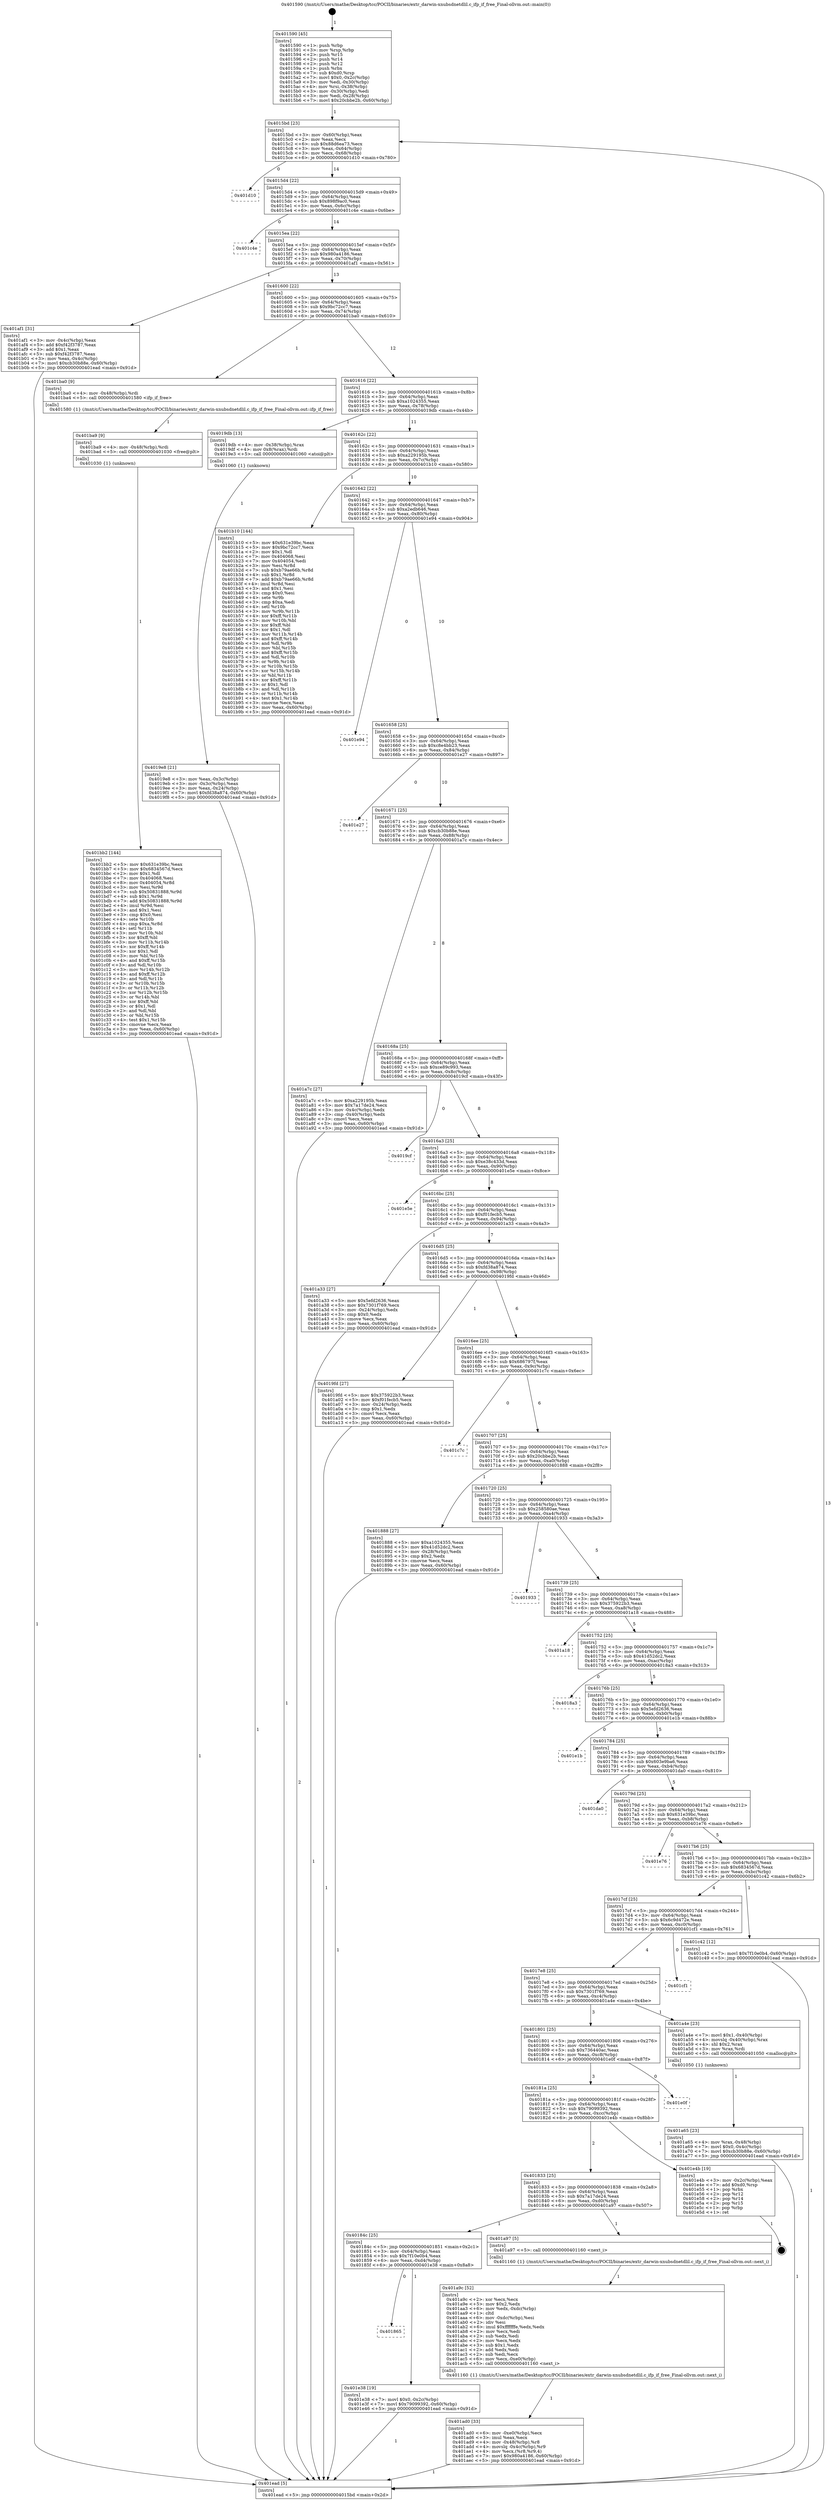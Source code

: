 digraph "0x401590" {
  label = "0x401590 (/mnt/c/Users/mathe/Desktop/tcc/POCII/binaries/extr_darwin-xnubsdnetdlil.c_ifp_if_free_Final-ollvm.out::main(0))"
  labelloc = "t"
  node[shape=record]

  Entry [label="",width=0.3,height=0.3,shape=circle,fillcolor=black,style=filled]
  "0x4015bd" [label="{
     0x4015bd [23]\l
     | [instrs]\l
     &nbsp;&nbsp;0x4015bd \<+3\>: mov -0x60(%rbp),%eax\l
     &nbsp;&nbsp;0x4015c0 \<+2\>: mov %eax,%ecx\l
     &nbsp;&nbsp;0x4015c2 \<+6\>: sub $0x88d6ea73,%ecx\l
     &nbsp;&nbsp;0x4015c8 \<+3\>: mov %eax,-0x64(%rbp)\l
     &nbsp;&nbsp;0x4015cb \<+3\>: mov %ecx,-0x68(%rbp)\l
     &nbsp;&nbsp;0x4015ce \<+6\>: je 0000000000401d10 \<main+0x780\>\l
  }"]
  "0x401d10" [label="{
     0x401d10\l
  }", style=dashed]
  "0x4015d4" [label="{
     0x4015d4 [22]\l
     | [instrs]\l
     &nbsp;&nbsp;0x4015d4 \<+5\>: jmp 00000000004015d9 \<main+0x49\>\l
     &nbsp;&nbsp;0x4015d9 \<+3\>: mov -0x64(%rbp),%eax\l
     &nbsp;&nbsp;0x4015dc \<+5\>: sub $0x898f9ac0,%eax\l
     &nbsp;&nbsp;0x4015e1 \<+3\>: mov %eax,-0x6c(%rbp)\l
     &nbsp;&nbsp;0x4015e4 \<+6\>: je 0000000000401c4e \<main+0x6be\>\l
  }"]
  Exit [label="",width=0.3,height=0.3,shape=circle,fillcolor=black,style=filled,peripheries=2]
  "0x401c4e" [label="{
     0x401c4e\l
  }", style=dashed]
  "0x4015ea" [label="{
     0x4015ea [22]\l
     | [instrs]\l
     &nbsp;&nbsp;0x4015ea \<+5\>: jmp 00000000004015ef \<main+0x5f\>\l
     &nbsp;&nbsp;0x4015ef \<+3\>: mov -0x64(%rbp),%eax\l
     &nbsp;&nbsp;0x4015f2 \<+5\>: sub $0x980a4186,%eax\l
     &nbsp;&nbsp;0x4015f7 \<+3\>: mov %eax,-0x70(%rbp)\l
     &nbsp;&nbsp;0x4015fa \<+6\>: je 0000000000401af1 \<main+0x561\>\l
  }"]
  "0x401865" [label="{
     0x401865\l
  }", style=dashed]
  "0x401af1" [label="{
     0x401af1 [31]\l
     | [instrs]\l
     &nbsp;&nbsp;0x401af1 \<+3\>: mov -0x4c(%rbp),%eax\l
     &nbsp;&nbsp;0x401af4 \<+5\>: add $0xf42f3787,%eax\l
     &nbsp;&nbsp;0x401af9 \<+3\>: add $0x1,%eax\l
     &nbsp;&nbsp;0x401afc \<+5\>: sub $0xf42f3787,%eax\l
     &nbsp;&nbsp;0x401b01 \<+3\>: mov %eax,-0x4c(%rbp)\l
     &nbsp;&nbsp;0x401b04 \<+7\>: movl $0xcb30b88e,-0x60(%rbp)\l
     &nbsp;&nbsp;0x401b0b \<+5\>: jmp 0000000000401ead \<main+0x91d\>\l
  }"]
  "0x401600" [label="{
     0x401600 [22]\l
     | [instrs]\l
     &nbsp;&nbsp;0x401600 \<+5\>: jmp 0000000000401605 \<main+0x75\>\l
     &nbsp;&nbsp;0x401605 \<+3\>: mov -0x64(%rbp),%eax\l
     &nbsp;&nbsp;0x401608 \<+5\>: sub $0x9bc72cc7,%eax\l
     &nbsp;&nbsp;0x40160d \<+3\>: mov %eax,-0x74(%rbp)\l
     &nbsp;&nbsp;0x401610 \<+6\>: je 0000000000401ba0 \<main+0x610\>\l
  }"]
  "0x401e38" [label="{
     0x401e38 [19]\l
     | [instrs]\l
     &nbsp;&nbsp;0x401e38 \<+7\>: movl $0x0,-0x2c(%rbp)\l
     &nbsp;&nbsp;0x401e3f \<+7\>: movl $0x79099392,-0x60(%rbp)\l
     &nbsp;&nbsp;0x401e46 \<+5\>: jmp 0000000000401ead \<main+0x91d\>\l
  }"]
  "0x401ba0" [label="{
     0x401ba0 [9]\l
     | [instrs]\l
     &nbsp;&nbsp;0x401ba0 \<+4\>: mov -0x48(%rbp),%rdi\l
     &nbsp;&nbsp;0x401ba4 \<+5\>: call 0000000000401580 \<ifp_if_free\>\l
     | [calls]\l
     &nbsp;&nbsp;0x401580 \{1\} (/mnt/c/Users/mathe/Desktop/tcc/POCII/binaries/extr_darwin-xnubsdnetdlil.c_ifp_if_free_Final-ollvm.out::ifp_if_free)\l
  }"]
  "0x401616" [label="{
     0x401616 [22]\l
     | [instrs]\l
     &nbsp;&nbsp;0x401616 \<+5\>: jmp 000000000040161b \<main+0x8b\>\l
     &nbsp;&nbsp;0x40161b \<+3\>: mov -0x64(%rbp),%eax\l
     &nbsp;&nbsp;0x40161e \<+5\>: sub $0xa1024355,%eax\l
     &nbsp;&nbsp;0x401623 \<+3\>: mov %eax,-0x78(%rbp)\l
     &nbsp;&nbsp;0x401626 \<+6\>: je 00000000004019db \<main+0x44b\>\l
  }"]
  "0x401bb2" [label="{
     0x401bb2 [144]\l
     | [instrs]\l
     &nbsp;&nbsp;0x401bb2 \<+5\>: mov $0x631e39bc,%eax\l
     &nbsp;&nbsp;0x401bb7 \<+5\>: mov $0x6834567d,%ecx\l
     &nbsp;&nbsp;0x401bbc \<+2\>: mov $0x1,%dl\l
     &nbsp;&nbsp;0x401bbe \<+7\>: mov 0x404068,%esi\l
     &nbsp;&nbsp;0x401bc5 \<+8\>: mov 0x404054,%r8d\l
     &nbsp;&nbsp;0x401bcd \<+3\>: mov %esi,%r9d\l
     &nbsp;&nbsp;0x401bd0 \<+7\>: sub $0x50831888,%r9d\l
     &nbsp;&nbsp;0x401bd7 \<+4\>: sub $0x1,%r9d\l
     &nbsp;&nbsp;0x401bdb \<+7\>: add $0x50831888,%r9d\l
     &nbsp;&nbsp;0x401be2 \<+4\>: imul %r9d,%esi\l
     &nbsp;&nbsp;0x401be6 \<+3\>: and $0x1,%esi\l
     &nbsp;&nbsp;0x401be9 \<+3\>: cmp $0x0,%esi\l
     &nbsp;&nbsp;0x401bec \<+4\>: sete %r10b\l
     &nbsp;&nbsp;0x401bf0 \<+4\>: cmp $0xa,%r8d\l
     &nbsp;&nbsp;0x401bf4 \<+4\>: setl %r11b\l
     &nbsp;&nbsp;0x401bf8 \<+3\>: mov %r10b,%bl\l
     &nbsp;&nbsp;0x401bfb \<+3\>: xor $0xff,%bl\l
     &nbsp;&nbsp;0x401bfe \<+3\>: mov %r11b,%r14b\l
     &nbsp;&nbsp;0x401c01 \<+4\>: xor $0xff,%r14b\l
     &nbsp;&nbsp;0x401c05 \<+3\>: xor $0x1,%dl\l
     &nbsp;&nbsp;0x401c08 \<+3\>: mov %bl,%r15b\l
     &nbsp;&nbsp;0x401c0b \<+4\>: and $0xff,%r15b\l
     &nbsp;&nbsp;0x401c0f \<+3\>: and %dl,%r10b\l
     &nbsp;&nbsp;0x401c12 \<+3\>: mov %r14b,%r12b\l
     &nbsp;&nbsp;0x401c15 \<+4\>: and $0xff,%r12b\l
     &nbsp;&nbsp;0x401c19 \<+3\>: and %dl,%r11b\l
     &nbsp;&nbsp;0x401c1c \<+3\>: or %r10b,%r15b\l
     &nbsp;&nbsp;0x401c1f \<+3\>: or %r11b,%r12b\l
     &nbsp;&nbsp;0x401c22 \<+3\>: xor %r12b,%r15b\l
     &nbsp;&nbsp;0x401c25 \<+3\>: or %r14b,%bl\l
     &nbsp;&nbsp;0x401c28 \<+3\>: xor $0xff,%bl\l
     &nbsp;&nbsp;0x401c2b \<+3\>: or $0x1,%dl\l
     &nbsp;&nbsp;0x401c2e \<+2\>: and %dl,%bl\l
     &nbsp;&nbsp;0x401c30 \<+3\>: or %bl,%r15b\l
     &nbsp;&nbsp;0x401c33 \<+4\>: test $0x1,%r15b\l
     &nbsp;&nbsp;0x401c37 \<+3\>: cmovne %ecx,%eax\l
     &nbsp;&nbsp;0x401c3a \<+3\>: mov %eax,-0x60(%rbp)\l
     &nbsp;&nbsp;0x401c3d \<+5\>: jmp 0000000000401ead \<main+0x91d\>\l
  }"]
  "0x4019db" [label="{
     0x4019db [13]\l
     | [instrs]\l
     &nbsp;&nbsp;0x4019db \<+4\>: mov -0x38(%rbp),%rax\l
     &nbsp;&nbsp;0x4019df \<+4\>: mov 0x8(%rax),%rdi\l
     &nbsp;&nbsp;0x4019e3 \<+5\>: call 0000000000401060 \<atoi@plt\>\l
     | [calls]\l
     &nbsp;&nbsp;0x401060 \{1\} (unknown)\l
  }"]
  "0x40162c" [label="{
     0x40162c [22]\l
     | [instrs]\l
     &nbsp;&nbsp;0x40162c \<+5\>: jmp 0000000000401631 \<main+0xa1\>\l
     &nbsp;&nbsp;0x401631 \<+3\>: mov -0x64(%rbp),%eax\l
     &nbsp;&nbsp;0x401634 \<+5\>: sub $0xa229195b,%eax\l
     &nbsp;&nbsp;0x401639 \<+3\>: mov %eax,-0x7c(%rbp)\l
     &nbsp;&nbsp;0x40163c \<+6\>: je 0000000000401b10 \<main+0x580\>\l
  }"]
  "0x401ba9" [label="{
     0x401ba9 [9]\l
     | [instrs]\l
     &nbsp;&nbsp;0x401ba9 \<+4\>: mov -0x48(%rbp),%rdi\l
     &nbsp;&nbsp;0x401bad \<+5\>: call 0000000000401030 \<free@plt\>\l
     | [calls]\l
     &nbsp;&nbsp;0x401030 \{1\} (unknown)\l
  }"]
  "0x401b10" [label="{
     0x401b10 [144]\l
     | [instrs]\l
     &nbsp;&nbsp;0x401b10 \<+5\>: mov $0x631e39bc,%eax\l
     &nbsp;&nbsp;0x401b15 \<+5\>: mov $0x9bc72cc7,%ecx\l
     &nbsp;&nbsp;0x401b1a \<+2\>: mov $0x1,%dl\l
     &nbsp;&nbsp;0x401b1c \<+7\>: mov 0x404068,%esi\l
     &nbsp;&nbsp;0x401b23 \<+7\>: mov 0x404054,%edi\l
     &nbsp;&nbsp;0x401b2a \<+3\>: mov %esi,%r8d\l
     &nbsp;&nbsp;0x401b2d \<+7\>: sub $0xb79ae66b,%r8d\l
     &nbsp;&nbsp;0x401b34 \<+4\>: sub $0x1,%r8d\l
     &nbsp;&nbsp;0x401b38 \<+7\>: add $0xb79ae66b,%r8d\l
     &nbsp;&nbsp;0x401b3f \<+4\>: imul %r8d,%esi\l
     &nbsp;&nbsp;0x401b43 \<+3\>: and $0x1,%esi\l
     &nbsp;&nbsp;0x401b46 \<+3\>: cmp $0x0,%esi\l
     &nbsp;&nbsp;0x401b49 \<+4\>: sete %r9b\l
     &nbsp;&nbsp;0x401b4d \<+3\>: cmp $0xa,%edi\l
     &nbsp;&nbsp;0x401b50 \<+4\>: setl %r10b\l
     &nbsp;&nbsp;0x401b54 \<+3\>: mov %r9b,%r11b\l
     &nbsp;&nbsp;0x401b57 \<+4\>: xor $0xff,%r11b\l
     &nbsp;&nbsp;0x401b5b \<+3\>: mov %r10b,%bl\l
     &nbsp;&nbsp;0x401b5e \<+3\>: xor $0xff,%bl\l
     &nbsp;&nbsp;0x401b61 \<+3\>: xor $0x1,%dl\l
     &nbsp;&nbsp;0x401b64 \<+3\>: mov %r11b,%r14b\l
     &nbsp;&nbsp;0x401b67 \<+4\>: and $0xff,%r14b\l
     &nbsp;&nbsp;0x401b6b \<+3\>: and %dl,%r9b\l
     &nbsp;&nbsp;0x401b6e \<+3\>: mov %bl,%r15b\l
     &nbsp;&nbsp;0x401b71 \<+4\>: and $0xff,%r15b\l
     &nbsp;&nbsp;0x401b75 \<+3\>: and %dl,%r10b\l
     &nbsp;&nbsp;0x401b78 \<+3\>: or %r9b,%r14b\l
     &nbsp;&nbsp;0x401b7b \<+3\>: or %r10b,%r15b\l
     &nbsp;&nbsp;0x401b7e \<+3\>: xor %r15b,%r14b\l
     &nbsp;&nbsp;0x401b81 \<+3\>: or %bl,%r11b\l
     &nbsp;&nbsp;0x401b84 \<+4\>: xor $0xff,%r11b\l
     &nbsp;&nbsp;0x401b88 \<+3\>: or $0x1,%dl\l
     &nbsp;&nbsp;0x401b8b \<+3\>: and %dl,%r11b\l
     &nbsp;&nbsp;0x401b8e \<+3\>: or %r11b,%r14b\l
     &nbsp;&nbsp;0x401b91 \<+4\>: test $0x1,%r14b\l
     &nbsp;&nbsp;0x401b95 \<+3\>: cmovne %ecx,%eax\l
     &nbsp;&nbsp;0x401b98 \<+3\>: mov %eax,-0x60(%rbp)\l
     &nbsp;&nbsp;0x401b9b \<+5\>: jmp 0000000000401ead \<main+0x91d\>\l
  }"]
  "0x401642" [label="{
     0x401642 [22]\l
     | [instrs]\l
     &nbsp;&nbsp;0x401642 \<+5\>: jmp 0000000000401647 \<main+0xb7\>\l
     &nbsp;&nbsp;0x401647 \<+3\>: mov -0x64(%rbp),%eax\l
     &nbsp;&nbsp;0x40164a \<+5\>: sub $0xa2edb646,%eax\l
     &nbsp;&nbsp;0x40164f \<+3\>: mov %eax,-0x80(%rbp)\l
     &nbsp;&nbsp;0x401652 \<+6\>: je 0000000000401e94 \<main+0x904\>\l
  }"]
  "0x401ad0" [label="{
     0x401ad0 [33]\l
     | [instrs]\l
     &nbsp;&nbsp;0x401ad0 \<+6\>: mov -0xe0(%rbp),%ecx\l
     &nbsp;&nbsp;0x401ad6 \<+3\>: imul %eax,%ecx\l
     &nbsp;&nbsp;0x401ad9 \<+4\>: mov -0x48(%rbp),%r8\l
     &nbsp;&nbsp;0x401add \<+4\>: movslq -0x4c(%rbp),%r9\l
     &nbsp;&nbsp;0x401ae1 \<+4\>: mov %ecx,(%r8,%r9,4)\l
     &nbsp;&nbsp;0x401ae5 \<+7\>: movl $0x980a4186,-0x60(%rbp)\l
     &nbsp;&nbsp;0x401aec \<+5\>: jmp 0000000000401ead \<main+0x91d\>\l
  }"]
  "0x401e94" [label="{
     0x401e94\l
  }", style=dashed]
  "0x401658" [label="{
     0x401658 [25]\l
     | [instrs]\l
     &nbsp;&nbsp;0x401658 \<+5\>: jmp 000000000040165d \<main+0xcd\>\l
     &nbsp;&nbsp;0x40165d \<+3\>: mov -0x64(%rbp),%eax\l
     &nbsp;&nbsp;0x401660 \<+5\>: sub $0xc8e4bb23,%eax\l
     &nbsp;&nbsp;0x401665 \<+6\>: mov %eax,-0x84(%rbp)\l
     &nbsp;&nbsp;0x40166b \<+6\>: je 0000000000401e27 \<main+0x897\>\l
  }"]
  "0x401a9c" [label="{
     0x401a9c [52]\l
     | [instrs]\l
     &nbsp;&nbsp;0x401a9c \<+2\>: xor %ecx,%ecx\l
     &nbsp;&nbsp;0x401a9e \<+5\>: mov $0x2,%edx\l
     &nbsp;&nbsp;0x401aa3 \<+6\>: mov %edx,-0xdc(%rbp)\l
     &nbsp;&nbsp;0x401aa9 \<+1\>: cltd\l
     &nbsp;&nbsp;0x401aaa \<+6\>: mov -0xdc(%rbp),%esi\l
     &nbsp;&nbsp;0x401ab0 \<+2\>: idiv %esi\l
     &nbsp;&nbsp;0x401ab2 \<+6\>: imul $0xfffffffe,%edx,%edx\l
     &nbsp;&nbsp;0x401ab8 \<+2\>: mov %ecx,%edi\l
     &nbsp;&nbsp;0x401aba \<+2\>: sub %edx,%edi\l
     &nbsp;&nbsp;0x401abc \<+2\>: mov %ecx,%edx\l
     &nbsp;&nbsp;0x401abe \<+3\>: sub $0x1,%edx\l
     &nbsp;&nbsp;0x401ac1 \<+2\>: add %edx,%edi\l
     &nbsp;&nbsp;0x401ac3 \<+2\>: sub %edi,%ecx\l
     &nbsp;&nbsp;0x401ac5 \<+6\>: mov %ecx,-0xe0(%rbp)\l
     &nbsp;&nbsp;0x401acb \<+5\>: call 0000000000401160 \<next_i\>\l
     | [calls]\l
     &nbsp;&nbsp;0x401160 \{1\} (/mnt/c/Users/mathe/Desktop/tcc/POCII/binaries/extr_darwin-xnubsdnetdlil.c_ifp_if_free_Final-ollvm.out::next_i)\l
  }"]
  "0x401e27" [label="{
     0x401e27\l
  }", style=dashed]
  "0x401671" [label="{
     0x401671 [25]\l
     | [instrs]\l
     &nbsp;&nbsp;0x401671 \<+5\>: jmp 0000000000401676 \<main+0xe6\>\l
     &nbsp;&nbsp;0x401676 \<+3\>: mov -0x64(%rbp),%eax\l
     &nbsp;&nbsp;0x401679 \<+5\>: sub $0xcb30b88e,%eax\l
     &nbsp;&nbsp;0x40167e \<+6\>: mov %eax,-0x88(%rbp)\l
     &nbsp;&nbsp;0x401684 \<+6\>: je 0000000000401a7c \<main+0x4ec\>\l
  }"]
  "0x40184c" [label="{
     0x40184c [25]\l
     | [instrs]\l
     &nbsp;&nbsp;0x40184c \<+5\>: jmp 0000000000401851 \<main+0x2c1\>\l
     &nbsp;&nbsp;0x401851 \<+3\>: mov -0x64(%rbp),%eax\l
     &nbsp;&nbsp;0x401854 \<+5\>: sub $0x7f10e0b4,%eax\l
     &nbsp;&nbsp;0x401859 \<+6\>: mov %eax,-0xd4(%rbp)\l
     &nbsp;&nbsp;0x40185f \<+6\>: je 0000000000401e38 \<main+0x8a8\>\l
  }"]
  "0x401a7c" [label="{
     0x401a7c [27]\l
     | [instrs]\l
     &nbsp;&nbsp;0x401a7c \<+5\>: mov $0xa229195b,%eax\l
     &nbsp;&nbsp;0x401a81 \<+5\>: mov $0x7a17de24,%ecx\l
     &nbsp;&nbsp;0x401a86 \<+3\>: mov -0x4c(%rbp),%edx\l
     &nbsp;&nbsp;0x401a89 \<+3\>: cmp -0x40(%rbp),%edx\l
     &nbsp;&nbsp;0x401a8c \<+3\>: cmovl %ecx,%eax\l
     &nbsp;&nbsp;0x401a8f \<+3\>: mov %eax,-0x60(%rbp)\l
     &nbsp;&nbsp;0x401a92 \<+5\>: jmp 0000000000401ead \<main+0x91d\>\l
  }"]
  "0x40168a" [label="{
     0x40168a [25]\l
     | [instrs]\l
     &nbsp;&nbsp;0x40168a \<+5\>: jmp 000000000040168f \<main+0xff\>\l
     &nbsp;&nbsp;0x40168f \<+3\>: mov -0x64(%rbp),%eax\l
     &nbsp;&nbsp;0x401692 \<+5\>: sub $0xce89c993,%eax\l
     &nbsp;&nbsp;0x401697 \<+6\>: mov %eax,-0x8c(%rbp)\l
     &nbsp;&nbsp;0x40169d \<+6\>: je 00000000004019cf \<main+0x43f\>\l
  }"]
  "0x401a97" [label="{
     0x401a97 [5]\l
     | [instrs]\l
     &nbsp;&nbsp;0x401a97 \<+5\>: call 0000000000401160 \<next_i\>\l
     | [calls]\l
     &nbsp;&nbsp;0x401160 \{1\} (/mnt/c/Users/mathe/Desktop/tcc/POCII/binaries/extr_darwin-xnubsdnetdlil.c_ifp_if_free_Final-ollvm.out::next_i)\l
  }"]
  "0x4019cf" [label="{
     0x4019cf\l
  }", style=dashed]
  "0x4016a3" [label="{
     0x4016a3 [25]\l
     | [instrs]\l
     &nbsp;&nbsp;0x4016a3 \<+5\>: jmp 00000000004016a8 \<main+0x118\>\l
     &nbsp;&nbsp;0x4016a8 \<+3\>: mov -0x64(%rbp),%eax\l
     &nbsp;&nbsp;0x4016ab \<+5\>: sub $0xe38c433d,%eax\l
     &nbsp;&nbsp;0x4016b0 \<+6\>: mov %eax,-0x90(%rbp)\l
     &nbsp;&nbsp;0x4016b6 \<+6\>: je 0000000000401e5e \<main+0x8ce\>\l
  }"]
  "0x401833" [label="{
     0x401833 [25]\l
     | [instrs]\l
     &nbsp;&nbsp;0x401833 \<+5\>: jmp 0000000000401838 \<main+0x2a8\>\l
     &nbsp;&nbsp;0x401838 \<+3\>: mov -0x64(%rbp),%eax\l
     &nbsp;&nbsp;0x40183b \<+5\>: sub $0x7a17de24,%eax\l
     &nbsp;&nbsp;0x401840 \<+6\>: mov %eax,-0xd0(%rbp)\l
     &nbsp;&nbsp;0x401846 \<+6\>: je 0000000000401a97 \<main+0x507\>\l
  }"]
  "0x401e5e" [label="{
     0x401e5e\l
  }", style=dashed]
  "0x4016bc" [label="{
     0x4016bc [25]\l
     | [instrs]\l
     &nbsp;&nbsp;0x4016bc \<+5\>: jmp 00000000004016c1 \<main+0x131\>\l
     &nbsp;&nbsp;0x4016c1 \<+3\>: mov -0x64(%rbp),%eax\l
     &nbsp;&nbsp;0x4016c4 \<+5\>: sub $0xf01fecb5,%eax\l
     &nbsp;&nbsp;0x4016c9 \<+6\>: mov %eax,-0x94(%rbp)\l
     &nbsp;&nbsp;0x4016cf \<+6\>: je 0000000000401a33 \<main+0x4a3\>\l
  }"]
  "0x401e4b" [label="{
     0x401e4b [19]\l
     | [instrs]\l
     &nbsp;&nbsp;0x401e4b \<+3\>: mov -0x2c(%rbp),%eax\l
     &nbsp;&nbsp;0x401e4e \<+7\>: add $0xd0,%rsp\l
     &nbsp;&nbsp;0x401e55 \<+1\>: pop %rbx\l
     &nbsp;&nbsp;0x401e56 \<+2\>: pop %r12\l
     &nbsp;&nbsp;0x401e58 \<+2\>: pop %r14\l
     &nbsp;&nbsp;0x401e5a \<+2\>: pop %r15\l
     &nbsp;&nbsp;0x401e5c \<+1\>: pop %rbp\l
     &nbsp;&nbsp;0x401e5d \<+1\>: ret\l
  }"]
  "0x401a33" [label="{
     0x401a33 [27]\l
     | [instrs]\l
     &nbsp;&nbsp;0x401a33 \<+5\>: mov $0x5efd2636,%eax\l
     &nbsp;&nbsp;0x401a38 \<+5\>: mov $0x7301f769,%ecx\l
     &nbsp;&nbsp;0x401a3d \<+3\>: mov -0x24(%rbp),%edx\l
     &nbsp;&nbsp;0x401a40 \<+3\>: cmp $0x0,%edx\l
     &nbsp;&nbsp;0x401a43 \<+3\>: cmove %ecx,%eax\l
     &nbsp;&nbsp;0x401a46 \<+3\>: mov %eax,-0x60(%rbp)\l
     &nbsp;&nbsp;0x401a49 \<+5\>: jmp 0000000000401ead \<main+0x91d\>\l
  }"]
  "0x4016d5" [label="{
     0x4016d5 [25]\l
     | [instrs]\l
     &nbsp;&nbsp;0x4016d5 \<+5\>: jmp 00000000004016da \<main+0x14a\>\l
     &nbsp;&nbsp;0x4016da \<+3\>: mov -0x64(%rbp),%eax\l
     &nbsp;&nbsp;0x4016dd \<+5\>: sub $0xfd38a874,%eax\l
     &nbsp;&nbsp;0x4016e2 \<+6\>: mov %eax,-0x98(%rbp)\l
     &nbsp;&nbsp;0x4016e8 \<+6\>: je 00000000004019fd \<main+0x46d\>\l
  }"]
  "0x40181a" [label="{
     0x40181a [25]\l
     | [instrs]\l
     &nbsp;&nbsp;0x40181a \<+5\>: jmp 000000000040181f \<main+0x28f\>\l
     &nbsp;&nbsp;0x40181f \<+3\>: mov -0x64(%rbp),%eax\l
     &nbsp;&nbsp;0x401822 \<+5\>: sub $0x79099392,%eax\l
     &nbsp;&nbsp;0x401827 \<+6\>: mov %eax,-0xcc(%rbp)\l
     &nbsp;&nbsp;0x40182d \<+6\>: je 0000000000401e4b \<main+0x8bb\>\l
  }"]
  "0x4019fd" [label="{
     0x4019fd [27]\l
     | [instrs]\l
     &nbsp;&nbsp;0x4019fd \<+5\>: mov $0x375922b3,%eax\l
     &nbsp;&nbsp;0x401a02 \<+5\>: mov $0xf01fecb5,%ecx\l
     &nbsp;&nbsp;0x401a07 \<+3\>: mov -0x24(%rbp),%edx\l
     &nbsp;&nbsp;0x401a0a \<+3\>: cmp $0x1,%edx\l
     &nbsp;&nbsp;0x401a0d \<+3\>: cmovl %ecx,%eax\l
     &nbsp;&nbsp;0x401a10 \<+3\>: mov %eax,-0x60(%rbp)\l
     &nbsp;&nbsp;0x401a13 \<+5\>: jmp 0000000000401ead \<main+0x91d\>\l
  }"]
  "0x4016ee" [label="{
     0x4016ee [25]\l
     | [instrs]\l
     &nbsp;&nbsp;0x4016ee \<+5\>: jmp 00000000004016f3 \<main+0x163\>\l
     &nbsp;&nbsp;0x4016f3 \<+3\>: mov -0x64(%rbp),%eax\l
     &nbsp;&nbsp;0x4016f6 \<+5\>: sub $0x686797f,%eax\l
     &nbsp;&nbsp;0x4016fb \<+6\>: mov %eax,-0x9c(%rbp)\l
     &nbsp;&nbsp;0x401701 \<+6\>: je 0000000000401c7c \<main+0x6ec\>\l
  }"]
  "0x401e0f" [label="{
     0x401e0f\l
  }", style=dashed]
  "0x401c7c" [label="{
     0x401c7c\l
  }", style=dashed]
  "0x401707" [label="{
     0x401707 [25]\l
     | [instrs]\l
     &nbsp;&nbsp;0x401707 \<+5\>: jmp 000000000040170c \<main+0x17c\>\l
     &nbsp;&nbsp;0x40170c \<+3\>: mov -0x64(%rbp),%eax\l
     &nbsp;&nbsp;0x40170f \<+5\>: sub $0x20cbbe2b,%eax\l
     &nbsp;&nbsp;0x401714 \<+6\>: mov %eax,-0xa0(%rbp)\l
     &nbsp;&nbsp;0x40171a \<+6\>: je 0000000000401888 \<main+0x2f8\>\l
  }"]
  "0x401a65" [label="{
     0x401a65 [23]\l
     | [instrs]\l
     &nbsp;&nbsp;0x401a65 \<+4\>: mov %rax,-0x48(%rbp)\l
     &nbsp;&nbsp;0x401a69 \<+7\>: movl $0x0,-0x4c(%rbp)\l
     &nbsp;&nbsp;0x401a70 \<+7\>: movl $0xcb30b88e,-0x60(%rbp)\l
     &nbsp;&nbsp;0x401a77 \<+5\>: jmp 0000000000401ead \<main+0x91d\>\l
  }"]
  "0x401888" [label="{
     0x401888 [27]\l
     | [instrs]\l
     &nbsp;&nbsp;0x401888 \<+5\>: mov $0xa1024355,%eax\l
     &nbsp;&nbsp;0x40188d \<+5\>: mov $0x41d52dc2,%ecx\l
     &nbsp;&nbsp;0x401892 \<+3\>: mov -0x28(%rbp),%edx\l
     &nbsp;&nbsp;0x401895 \<+3\>: cmp $0x2,%edx\l
     &nbsp;&nbsp;0x401898 \<+3\>: cmovne %ecx,%eax\l
     &nbsp;&nbsp;0x40189b \<+3\>: mov %eax,-0x60(%rbp)\l
     &nbsp;&nbsp;0x40189e \<+5\>: jmp 0000000000401ead \<main+0x91d\>\l
  }"]
  "0x401720" [label="{
     0x401720 [25]\l
     | [instrs]\l
     &nbsp;&nbsp;0x401720 \<+5\>: jmp 0000000000401725 \<main+0x195\>\l
     &nbsp;&nbsp;0x401725 \<+3\>: mov -0x64(%rbp),%eax\l
     &nbsp;&nbsp;0x401728 \<+5\>: sub $0x258580ae,%eax\l
     &nbsp;&nbsp;0x40172d \<+6\>: mov %eax,-0xa4(%rbp)\l
     &nbsp;&nbsp;0x401733 \<+6\>: je 0000000000401933 \<main+0x3a3\>\l
  }"]
  "0x401ead" [label="{
     0x401ead [5]\l
     | [instrs]\l
     &nbsp;&nbsp;0x401ead \<+5\>: jmp 00000000004015bd \<main+0x2d\>\l
  }"]
  "0x401590" [label="{
     0x401590 [45]\l
     | [instrs]\l
     &nbsp;&nbsp;0x401590 \<+1\>: push %rbp\l
     &nbsp;&nbsp;0x401591 \<+3\>: mov %rsp,%rbp\l
     &nbsp;&nbsp;0x401594 \<+2\>: push %r15\l
     &nbsp;&nbsp;0x401596 \<+2\>: push %r14\l
     &nbsp;&nbsp;0x401598 \<+2\>: push %r12\l
     &nbsp;&nbsp;0x40159a \<+1\>: push %rbx\l
     &nbsp;&nbsp;0x40159b \<+7\>: sub $0xd0,%rsp\l
     &nbsp;&nbsp;0x4015a2 \<+7\>: movl $0x0,-0x2c(%rbp)\l
     &nbsp;&nbsp;0x4015a9 \<+3\>: mov %edi,-0x30(%rbp)\l
     &nbsp;&nbsp;0x4015ac \<+4\>: mov %rsi,-0x38(%rbp)\l
     &nbsp;&nbsp;0x4015b0 \<+3\>: mov -0x30(%rbp),%edi\l
     &nbsp;&nbsp;0x4015b3 \<+3\>: mov %edi,-0x28(%rbp)\l
     &nbsp;&nbsp;0x4015b6 \<+7\>: movl $0x20cbbe2b,-0x60(%rbp)\l
  }"]
  "0x4019e8" [label="{
     0x4019e8 [21]\l
     | [instrs]\l
     &nbsp;&nbsp;0x4019e8 \<+3\>: mov %eax,-0x3c(%rbp)\l
     &nbsp;&nbsp;0x4019eb \<+3\>: mov -0x3c(%rbp),%eax\l
     &nbsp;&nbsp;0x4019ee \<+3\>: mov %eax,-0x24(%rbp)\l
     &nbsp;&nbsp;0x4019f1 \<+7\>: movl $0xfd38a874,-0x60(%rbp)\l
     &nbsp;&nbsp;0x4019f8 \<+5\>: jmp 0000000000401ead \<main+0x91d\>\l
  }"]
  "0x401801" [label="{
     0x401801 [25]\l
     | [instrs]\l
     &nbsp;&nbsp;0x401801 \<+5\>: jmp 0000000000401806 \<main+0x276\>\l
     &nbsp;&nbsp;0x401806 \<+3\>: mov -0x64(%rbp),%eax\l
     &nbsp;&nbsp;0x401809 \<+5\>: sub $0x736440ac,%eax\l
     &nbsp;&nbsp;0x40180e \<+6\>: mov %eax,-0xc8(%rbp)\l
     &nbsp;&nbsp;0x401814 \<+6\>: je 0000000000401e0f \<main+0x87f\>\l
  }"]
  "0x401933" [label="{
     0x401933\l
  }", style=dashed]
  "0x401739" [label="{
     0x401739 [25]\l
     | [instrs]\l
     &nbsp;&nbsp;0x401739 \<+5\>: jmp 000000000040173e \<main+0x1ae\>\l
     &nbsp;&nbsp;0x40173e \<+3\>: mov -0x64(%rbp),%eax\l
     &nbsp;&nbsp;0x401741 \<+5\>: sub $0x375922b3,%eax\l
     &nbsp;&nbsp;0x401746 \<+6\>: mov %eax,-0xa8(%rbp)\l
     &nbsp;&nbsp;0x40174c \<+6\>: je 0000000000401a18 \<main+0x488\>\l
  }"]
  "0x401a4e" [label="{
     0x401a4e [23]\l
     | [instrs]\l
     &nbsp;&nbsp;0x401a4e \<+7\>: movl $0x1,-0x40(%rbp)\l
     &nbsp;&nbsp;0x401a55 \<+4\>: movslq -0x40(%rbp),%rax\l
     &nbsp;&nbsp;0x401a59 \<+4\>: shl $0x2,%rax\l
     &nbsp;&nbsp;0x401a5d \<+3\>: mov %rax,%rdi\l
     &nbsp;&nbsp;0x401a60 \<+5\>: call 0000000000401050 \<malloc@plt\>\l
     | [calls]\l
     &nbsp;&nbsp;0x401050 \{1\} (unknown)\l
  }"]
  "0x401a18" [label="{
     0x401a18\l
  }", style=dashed]
  "0x401752" [label="{
     0x401752 [25]\l
     | [instrs]\l
     &nbsp;&nbsp;0x401752 \<+5\>: jmp 0000000000401757 \<main+0x1c7\>\l
     &nbsp;&nbsp;0x401757 \<+3\>: mov -0x64(%rbp),%eax\l
     &nbsp;&nbsp;0x40175a \<+5\>: sub $0x41d52dc2,%eax\l
     &nbsp;&nbsp;0x40175f \<+6\>: mov %eax,-0xac(%rbp)\l
     &nbsp;&nbsp;0x401765 \<+6\>: je 00000000004018a3 \<main+0x313\>\l
  }"]
  "0x4017e8" [label="{
     0x4017e8 [25]\l
     | [instrs]\l
     &nbsp;&nbsp;0x4017e8 \<+5\>: jmp 00000000004017ed \<main+0x25d\>\l
     &nbsp;&nbsp;0x4017ed \<+3\>: mov -0x64(%rbp),%eax\l
     &nbsp;&nbsp;0x4017f0 \<+5\>: sub $0x7301f769,%eax\l
     &nbsp;&nbsp;0x4017f5 \<+6\>: mov %eax,-0xc4(%rbp)\l
     &nbsp;&nbsp;0x4017fb \<+6\>: je 0000000000401a4e \<main+0x4be\>\l
  }"]
  "0x4018a3" [label="{
     0x4018a3\l
  }", style=dashed]
  "0x40176b" [label="{
     0x40176b [25]\l
     | [instrs]\l
     &nbsp;&nbsp;0x40176b \<+5\>: jmp 0000000000401770 \<main+0x1e0\>\l
     &nbsp;&nbsp;0x401770 \<+3\>: mov -0x64(%rbp),%eax\l
     &nbsp;&nbsp;0x401773 \<+5\>: sub $0x5efd2636,%eax\l
     &nbsp;&nbsp;0x401778 \<+6\>: mov %eax,-0xb0(%rbp)\l
     &nbsp;&nbsp;0x40177e \<+6\>: je 0000000000401e1b \<main+0x88b\>\l
  }"]
  "0x401cf1" [label="{
     0x401cf1\l
  }", style=dashed]
  "0x401e1b" [label="{
     0x401e1b\l
  }", style=dashed]
  "0x401784" [label="{
     0x401784 [25]\l
     | [instrs]\l
     &nbsp;&nbsp;0x401784 \<+5\>: jmp 0000000000401789 \<main+0x1f9\>\l
     &nbsp;&nbsp;0x401789 \<+3\>: mov -0x64(%rbp),%eax\l
     &nbsp;&nbsp;0x40178c \<+5\>: sub $0x603e9ba6,%eax\l
     &nbsp;&nbsp;0x401791 \<+6\>: mov %eax,-0xb4(%rbp)\l
     &nbsp;&nbsp;0x401797 \<+6\>: je 0000000000401da0 \<main+0x810\>\l
  }"]
  "0x4017cf" [label="{
     0x4017cf [25]\l
     | [instrs]\l
     &nbsp;&nbsp;0x4017cf \<+5\>: jmp 00000000004017d4 \<main+0x244\>\l
     &nbsp;&nbsp;0x4017d4 \<+3\>: mov -0x64(%rbp),%eax\l
     &nbsp;&nbsp;0x4017d7 \<+5\>: sub $0x6c9d472e,%eax\l
     &nbsp;&nbsp;0x4017dc \<+6\>: mov %eax,-0xc0(%rbp)\l
     &nbsp;&nbsp;0x4017e2 \<+6\>: je 0000000000401cf1 \<main+0x761\>\l
  }"]
  "0x401da0" [label="{
     0x401da0\l
  }", style=dashed]
  "0x40179d" [label="{
     0x40179d [25]\l
     | [instrs]\l
     &nbsp;&nbsp;0x40179d \<+5\>: jmp 00000000004017a2 \<main+0x212\>\l
     &nbsp;&nbsp;0x4017a2 \<+3\>: mov -0x64(%rbp),%eax\l
     &nbsp;&nbsp;0x4017a5 \<+5\>: sub $0x631e39bc,%eax\l
     &nbsp;&nbsp;0x4017aa \<+6\>: mov %eax,-0xb8(%rbp)\l
     &nbsp;&nbsp;0x4017b0 \<+6\>: je 0000000000401e76 \<main+0x8e6\>\l
  }"]
  "0x401c42" [label="{
     0x401c42 [12]\l
     | [instrs]\l
     &nbsp;&nbsp;0x401c42 \<+7\>: movl $0x7f10e0b4,-0x60(%rbp)\l
     &nbsp;&nbsp;0x401c49 \<+5\>: jmp 0000000000401ead \<main+0x91d\>\l
  }"]
  "0x401e76" [label="{
     0x401e76\l
  }", style=dashed]
  "0x4017b6" [label="{
     0x4017b6 [25]\l
     | [instrs]\l
     &nbsp;&nbsp;0x4017b6 \<+5\>: jmp 00000000004017bb \<main+0x22b\>\l
     &nbsp;&nbsp;0x4017bb \<+3\>: mov -0x64(%rbp),%eax\l
     &nbsp;&nbsp;0x4017be \<+5\>: sub $0x6834567d,%eax\l
     &nbsp;&nbsp;0x4017c3 \<+6\>: mov %eax,-0xbc(%rbp)\l
     &nbsp;&nbsp;0x4017c9 \<+6\>: je 0000000000401c42 \<main+0x6b2\>\l
  }"]
  Entry -> "0x401590" [label=" 1"]
  "0x4015bd" -> "0x401d10" [label=" 0"]
  "0x4015bd" -> "0x4015d4" [label=" 14"]
  "0x401e4b" -> Exit [label=" 1"]
  "0x4015d4" -> "0x401c4e" [label=" 0"]
  "0x4015d4" -> "0x4015ea" [label=" 14"]
  "0x401e38" -> "0x401ead" [label=" 1"]
  "0x4015ea" -> "0x401af1" [label=" 1"]
  "0x4015ea" -> "0x401600" [label=" 13"]
  "0x40184c" -> "0x401865" [label=" 0"]
  "0x401600" -> "0x401ba0" [label=" 1"]
  "0x401600" -> "0x401616" [label=" 12"]
  "0x40184c" -> "0x401e38" [label=" 1"]
  "0x401616" -> "0x4019db" [label=" 1"]
  "0x401616" -> "0x40162c" [label=" 11"]
  "0x401c42" -> "0x401ead" [label=" 1"]
  "0x40162c" -> "0x401b10" [label=" 1"]
  "0x40162c" -> "0x401642" [label=" 10"]
  "0x401bb2" -> "0x401ead" [label=" 1"]
  "0x401642" -> "0x401e94" [label=" 0"]
  "0x401642" -> "0x401658" [label=" 10"]
  "0x401ba9" -> "0x401bb2" [label=" 1"]
  "0x401658" -> "0x401e27" [label=" 0"]
  "0x401658" -> "0x401671" [label=" 10"]
  "0x401ba0" -> "0x401ba9" [label=" 1"]
  "0x401671" -> "0x401a7c" [label=" 2"]
  "0x401671" -> "0x40168a" [label=" 8"]
  "0x401b10" -> "0x401ead" [label=" 1"]
  "0x40168a" -> "0x4019cf" [label=" 0"]
  "0x40168a" -> "0x4016a3" [label=" 8"]
  "0x401af1" -> "0x401ead" [label=" 1"]
  "0x4016a3" -> "0x401e5e" [label=" 0"]
  "0x4016a3" -> "0x4016bc" [label=" 8"]
  "0x401a9c" -> "0x401ad0" [label=" 1"]
  "0x4016bc" -> "0x401a33" [label=" 1"]
  "0x4016bc" -> "0x4016d5" [label=" 7"]
  "0x401a97" -> "0x401a9c" [label=" 1"]
  "0x4016d5" -> "0x4019fd" [label=" 1"]
  "0x4016d5" -> "0x4016ee" [label=" 6"]
  "0x401833" -> "0x401a97" [label=" 1"]
  "0x4016ee" -> "0x401c7c" [label=" 0"]
  "0x4016ee" -> "0x401707" [label=" 6"]
  "0x401ad0" -> "0x401ead" [label=" 1"]
  "0x401707" -> "0x401888" [label=" 1"]
  "0x401707" -> "0x401720" [label=" 5"]
  "0x401888" -> "0x401ead" [label=" 1"]
  "0x401590" -> "0x4015bd" [label=" 1"]
  "0x401ead" -> "0x4015bd" [label=" 13"]
  "0x4019db" -> "0x4019e8" [label=" 1"]
  "0x4019e8" -> "0x401ead" [label=" 1"]
  "0x4019fd" -> "0x401ead" [label=" 1"]
  "0x401a33" -> "0x401ead" [label=" 1"]
  "0x40181a" -> "0x401e4b" [label=" 1"]
  "0x401720" -> "0x401933" [label=" 0"]
  "0x401720" -> "0x401739" [label=" 5"]
  "0x401833" -> "0x40184c" [label=" 1"]
  "0x401739" -> "0x401a18" [label=" 0"]
  "0x401739" -> "0x401752" [label=" 5"]
  "0x401801" -> "0x40181a" [label=" 3"]
  "0x401752" -> "0x4018a3" [label=" 0"]
  "0x401752" -> "0x40176b" [label=" 5"]
  "0x40181a" -> "0x401833" [label=" 2"]
  "0x40176b" -> "0x401e1b" [label=" 0"]
  "0x40176b" -> "0x401784" [label=" 5"]
  "0x401a7c" -> "0x401ead" [label=" 2"]
  "0x401784" -> "0x401da0" [label=" 0"]
  "0x401784" -> "0x40179d" [label=" 5"]
  "0x401a4e" -> "0x401a65" [label=" 1"]
  "0x40179d" -> "0x401e76" [label=" 0"]
  "0x40179d" -> "0x4017b6" [label=" 5"]
  "0x4017e8" -> "0x401801" [label=" 3"]
  "0x4017b6" -> "0x401c42" [label=" 1"]
  "0x4017b6" -> "0x4017cf" [label=" 4"]
  "0x401a65" -> "0x401ead" [label=" 1"]
  "0x4017cf" -> "0x401cf1" [label=" 0"]
  "0x4017cf" -> "0x4017e8" [label=" 4"]
  "0x401801" -> "0x401e0f" [label=" 0"]
  "0x4017e8" -> "0x401a4e" [label=" 1"]
}
